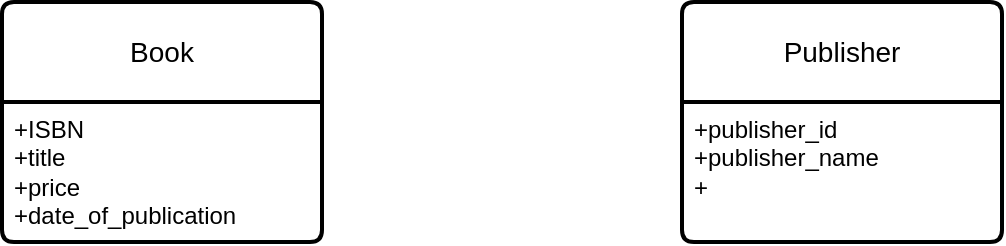 <mxfile version="21.1.7" type="github">
  <diagram name="Page-1" id="7PempzgWiUFxhsi43Qc2">
    <mxGraphModel dx="529" dy="553" grid="1" gridSize="10" guides="1" tooltips="1" connect="1" arrows="1" fold="1" page="1" pageScale="1" pageWidth="850" pageHeight="1100" math="0" shadow="0">
      <root>
        <mxCell id="0" />
        <mxCell id="1" parent="0" />
        <mxCell id="DVCNsqTq3DFI-QCQyWfl-1" value="Book" style="swimlane;childLayout=stackLayout;horizontal=1;startSize=50;horizontalStack=0;rounded=1;fontSize=14;fontStyle=0;strokeWidth=2;resizeParent=0;resizeLast=1;shadow=0;dashed=0;align=center;arcSize=4;whiteSpace=wrap;html=1;" vertex="1" parent="1">
          <mxGeometry x="50" y="120" width="160" height="120" as="geometry" />
        </mxCell>
        <mxCell id="DVCNsqTq3DFI-QCQyWfl-2" value="+ISBN&lt;br&gt;+title&lt;br&gt;&lt;div&gt;+price&lt;/div&gt;&lt;div&gt;+date_of_publication&lt;br&gt;&lt;/div&gt;" style="align=left;strokeColor=none;fillColor=none;spacingLeft=4;fontSize=12;verticalAlign=top;resizable=0;rotatable=0;part=1;html=1;" vertex="1" parent="DVCNsqTq3DFI-QCQyWfl-1">
          <mxGeometry y="50" width="160" height="70" as="geometry" />
        </mxCell>
        <mxCell id="DVCNsqTq3DFI-QCQyWfl-3" value="Publisher" style="swimlane;childLayout=stackLayout;horizontal=1;startSize=50;horizontalStack=0;rounded=1;fontSize=14;fontStyle=0;strokeWidth=2;resizeParent=0;resizeLast=1;shadow=0;dashed=0;align=center;arcSize=4;whiteSpace=wrap;html=1;" vertex="1" parent="1">
          <mxGeometry x="390" y="120" width="160" height="120" as="geometry" />
        </mxCell>
        <mxCell id="DVCNsqTq3DFI-QCQyWfl-4" value="+publisher_id&lt;br&gt;+publisher_name&lt;br&gt;+" style="align=left;strokeColor=none;fillColor=none;spacingLeft=4;fontSize=12;verticalAlign=top;resizable=0;rotatable=0;part=1;html=1;" vertex="1" parent="DVCNsqTq3DFI-QCQyWfl-3">
          <mxGeometry y="50" width="160" height="70" as="geometry" />
        </mxCell>
      </root>
    </mxGraphModel>
  </diagram>
</mxfile>

